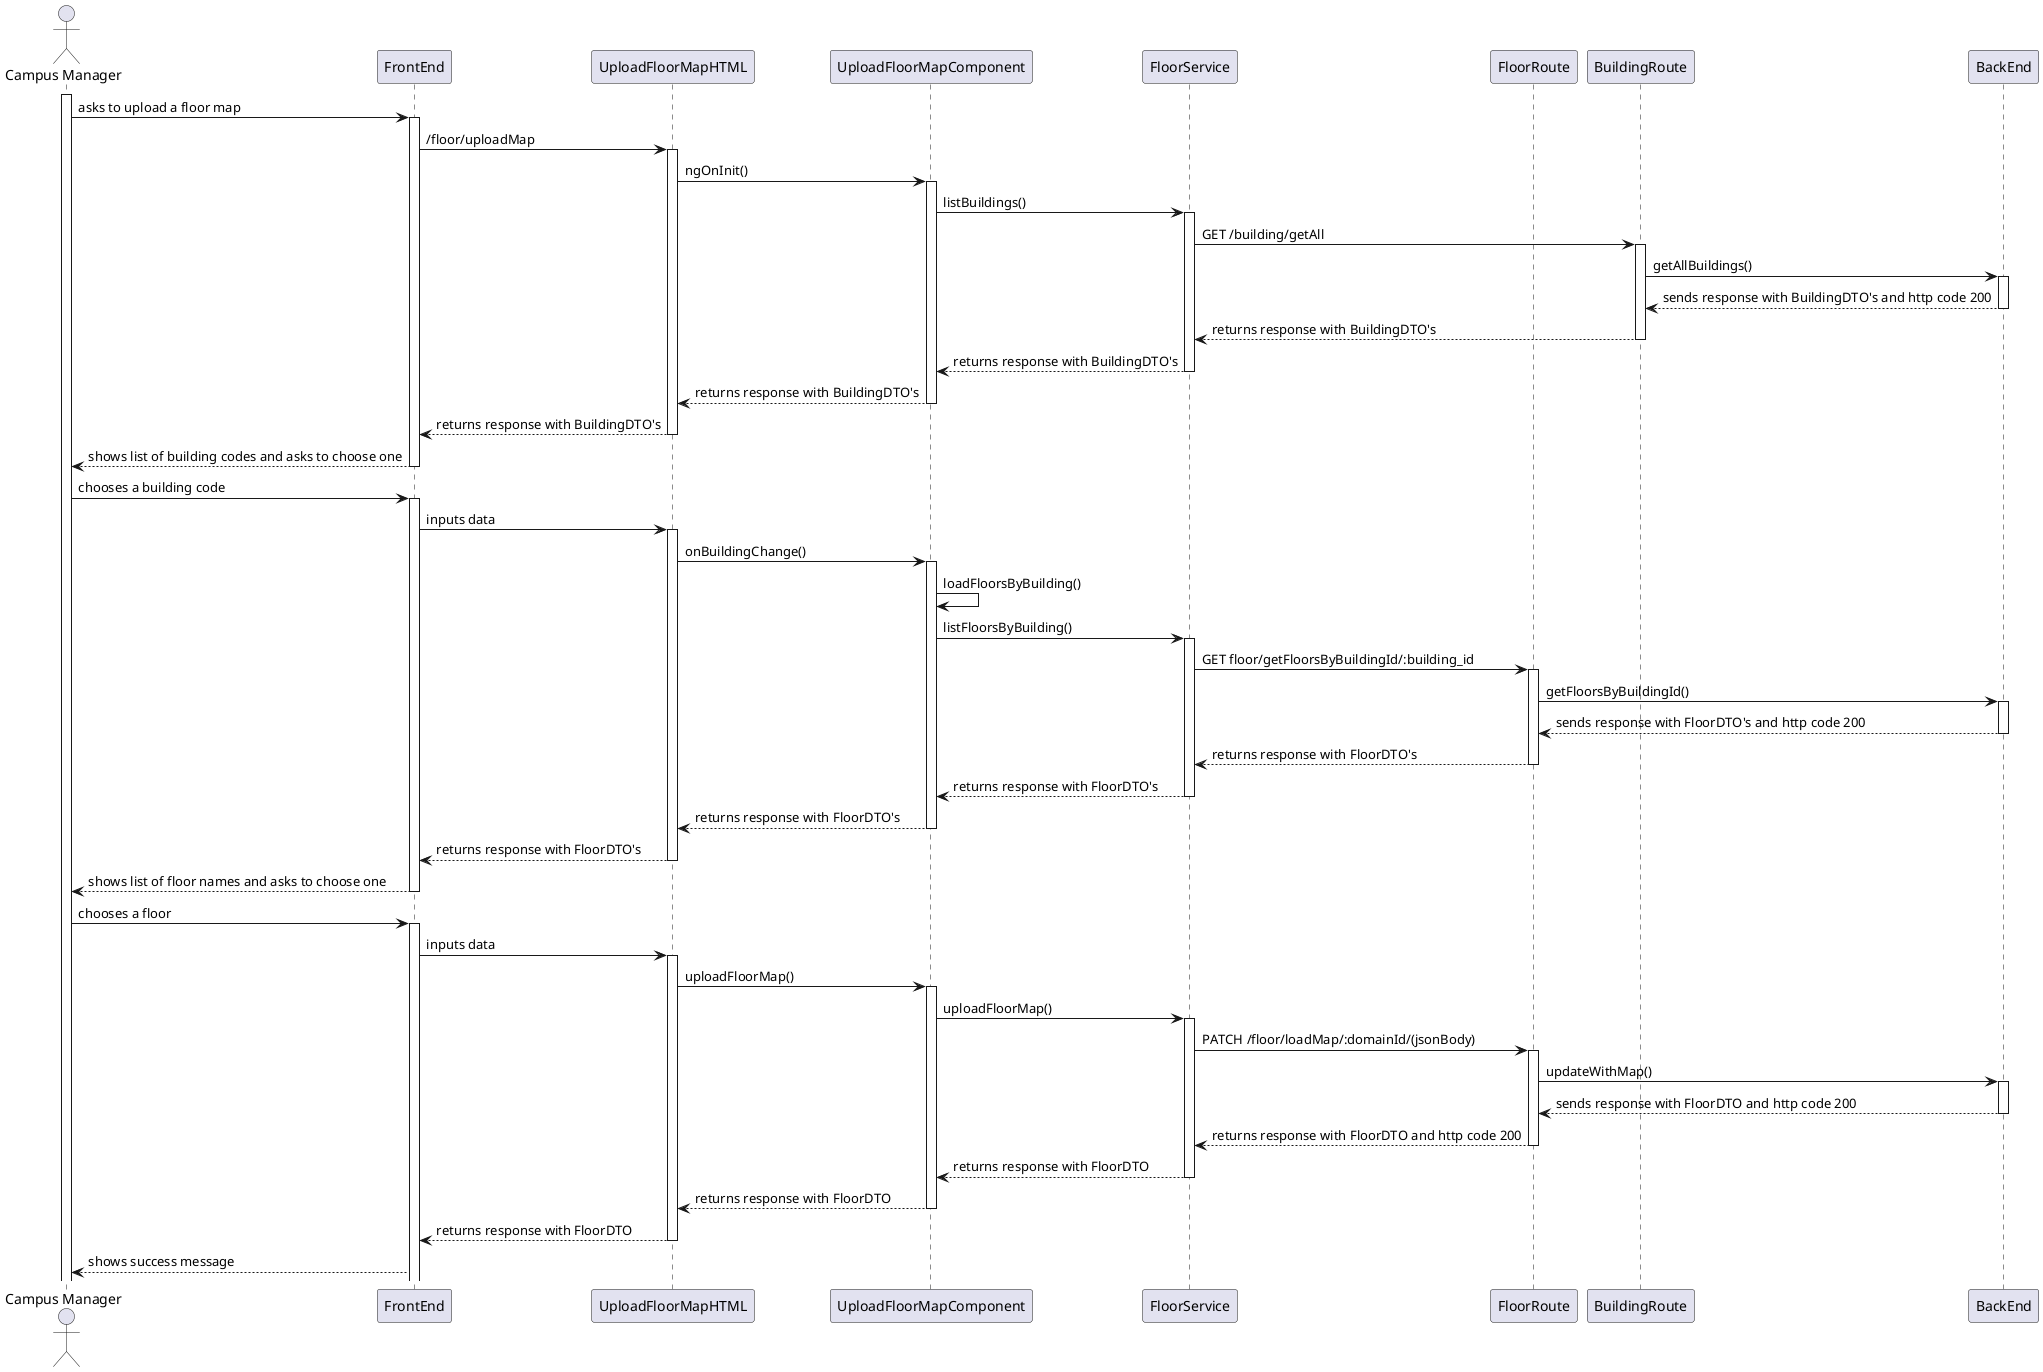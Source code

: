 @startuml US 1120 Upload floor map
actor "Campus Manager" as user
participant "FrontEnd" as FE
participant "UploadFloorMapHTML" as HTML
participant "UploadFloorMapComponent" as COMP
participant "FloorService" as SERV
participant "FloorRoute" as ROUTE
participant "BuildingRoute" as ROUTE2
participant "BackEnd" as BE

activate user
user -> FE: asks to upload a floor map
activate FE
FE -> HTML: /floor/uploadMap
activate HTML
HTML -> COMP: ngOnInit()
activate COMP
COMP -> SERV: listBuildings()
activate SERV
SERV -> ROUTE2: GET /building/getAll
activate ROUTE2
ROUTE2 -> BE: getAllBuildings()
activate BE
BE --> ROUTE2: sends response with BuildingDTO's and http code 200
deactivate BE
ROUTE2 --> SERV: returns response with BuildingDTO's
deactivate ROUTE2
SERV --> COMP: returns response with BuildingDTO's
deactivate SERV
COMP --> HTML: returns response with BuildingDTO's
deactivate COMP
HTML --> FE: returns response with BuildingDTO's
deactivate HTML
FE --> user: shows list of building codes and asks to choose one
deactivate FE
user -> FE: chooses a building code
activate FE
FE -> HTML: inputs data
activate HTML
HTML -> COMP: onBuildingChange()
activate COMP
COMP -> COMP: loadFloorsByBuilding()
COMP -> SERV: listFloorsByBuilding()
activate SERV
SERV -> ROUTE: GET floor/getFloorsByBuildingId/:building_id
activate ROUTE
ROUTE -> BE: getFloorsByBuildingId()
activate BE
BE --> ROUTE: sends response with FloorDTO's and http code 200
deactivate BE
ROUTE --> SERV: returns response with FloorDTO's
deactivate ROUTE
SERV --> COMP: returns response with FloorDTO's
deactivate SERV
COMP --> HTML: returns response with FloorDTO's
deactivate COMP
HTML --> FE: returns response with FloorDTO's
deactivate HTML
FE --> user: shows list of floor names and asks to choose one
deactivate FE
user -> FE: chooses a floor
activate FE
FE -> HTML: inputs data
activate HTML
HTML -> COMP: uploadFloorMap()
activate COMP
COMP -> SERV: uploadFloorMap()
activate SERV
SERV -> ROUTE: PATCH /floor/loadMap/:domainId/(jsonBody)
activate ROUTE
ROUTE -> BE: updateWithMap()
activate BE
BE --> ROUTE: sends response with FloorDTO and http code 200
deactivate BE
ROUTE --> SERV: returns response with FloorDTO and http code 200
deactivate ROUTE
SERV --> COMP: returns response with FloorDTO
deactivate SERV
COMP --> HTML: returns response with FloorDTO
deactivate COMP
HTML --> FE: returns response with FloorDTO
deactivate HTML
FE --> user: shows success message

@enduml